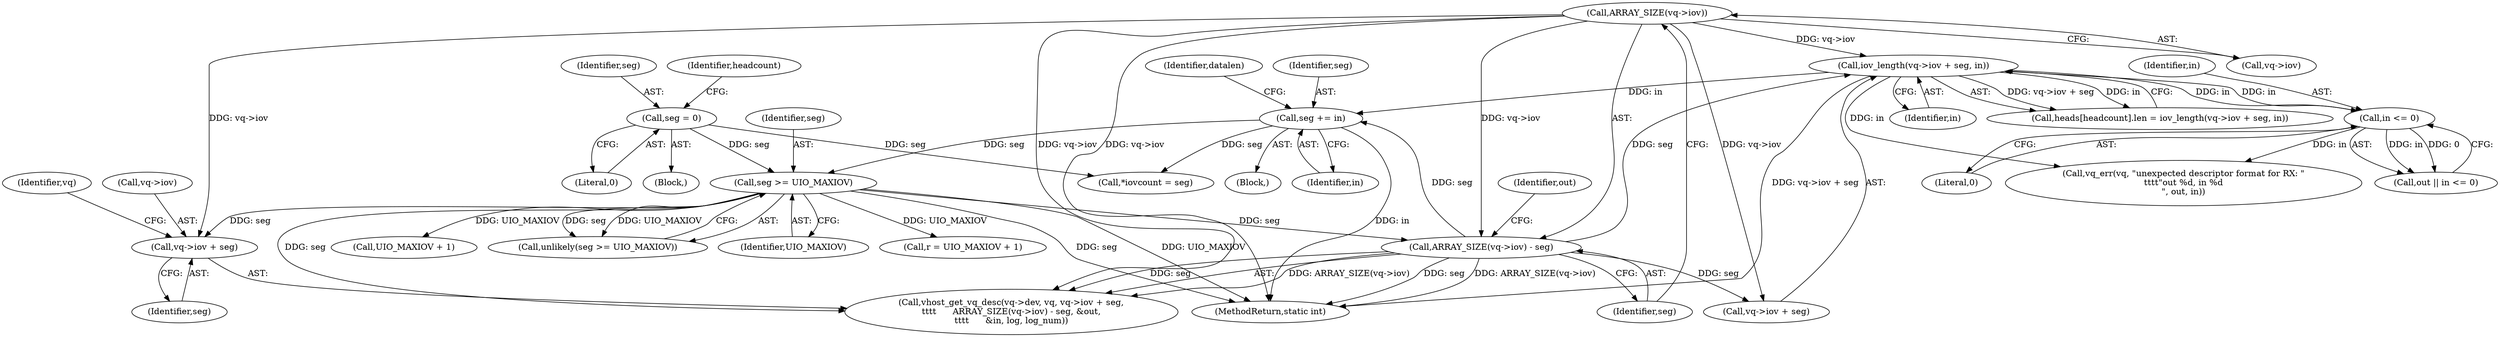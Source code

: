 digraph "0_linux_d8316f3991d207fe32881a9ac20241be8fa2bad0@pointer" {
"1000153" [label="(Call,vq->iov + seg)"];
"1000159" [label="(Call,ARRAY_SIZE(vq->iov))"];
"1000137" [label="(Call,seg >= UIO_MAXIOV)"];
"1000113" [label="(Call,seg = 0)"];
"1000240" [label="(Call,seg += in)"];
"1000224" [label="(Call,iov_length(vq->iov + seg, in))"];
"1000158" [label="(Call,ARRAY_SIZE(vq->iov) - seg)"];
"1000185" [label="(Call,in <= 0)"];
"1000241" [label="(Identifier,seg)"];
"1000157" [label="(Identifier,seg)"];
"1000271" [label="(Call,UIO_MAXIOV + 1)"];
"1000114" [label="(Identifier,seg)"];
"1000137" [label="(Call,seg >= UIO_MAXIOV)"];
"1000160" [label="(Call,vq->iov)"];
"1000134" [label="(Block,)"];
"1000148" [label="(Call,vhost_get_vq_desc(vq->dev, vq, vq->iov + seg,\n\t\t\t\t      ARRAY_SIZE(vq->iov) - seg, &out,\n\t\t\t\t      &in, log, log_num))"];
"1000136" [label="(Call,unlikely(seg >= UIO_MAXIOV))"];
"1000186" [label="(Identifier,in)"];
"1000224" [label="(Call,iov_length(vq->iov + seg, in))"];
"1000113" [label="(Call,seg = 0)"];
"1000165" [label="(Identifier,out)"];
"1000283" [label="(MethodReturn,static int)"];
"1000252" [label="(Call,*iovcount = seg)"];
"1000161" [label="(Identifier,vq)"];
"1000240" [label="(Call,seg += in)"];
"1000230" [label="(Identifier,in)"];
"1000115" [label="(Literal,0)"];
"1000189" [label="(Call,vq_err(vq, \"unexpected descriptor format for RX: \"\n\t\t\t\t\"out %d, in %d\n\", out, in))"];
"1000225" [label="(Call,vq->iov + seg)"];
"1000187" [label="(Literal,0)"];
"1000163" [label="(Identifier,seg)"];
"1000159" [label="(Call,ARRAY_SIZE(vq->iov))"];
"1000185" [label="(Call,in <= 0)"];
"1000118" [label="(Identifier,headcount)"];
"1000158" [label="(Call,ARRAY_SIZE(vq->iov) - seg)"];
"1000242" [label="(Identifier,in)"];
"1000139" [label="(Identifier,UIO_MAXIOV)"];
"1000153" [label="(Call,vq->iov + seg)"];
"1000218" [label="(Call,heads[headcount].len = iov_length(vq->iov + seg, in))"];
"1000129" [label="(Identifier,datalen)"];
"1000183" [label="(Call,out || in <= 0)"];
"1000138" [label="(Identifier,seg)"];
"1000269" [label="(Call,r = UIO_MAXIOV + 1)"];
"1000109" [label="(Block,)"];
"1000154" [label="(Call,vq->iov)"];
"1000153" -> "1000148"  [label="AST: "];
"1000153" -> "1000157"  [label="CFG: "];
"1000154" -> "1000153"  [label="AST: "];
"1000157" -> "1000153"  [label="AST: "];
"1000161" -> "1000153"  [label="CFG: "];
"1000159" -> "1000153"  [label="DDG: vq->iov"];
"1000137" -> "1000153"  [label="DDG: seg"];
"1000159" -> "1000158"  [label="AST: "];
"1000159" -> "1000160"  [label="CFG: "];
"1000160" -> "1000159"  [label="AST: "];
"1000163" -> "1000159"  [label="CFG: "];
"1000159" -> "1000283"  [label="DDG: vq->iov"];
"1000159" -> "1000148"  [label="DDG: vq->iov"];
"1000159" -> "1000158"  [label="DDG: vq->iov"];
"1000159" -> "1000224"  [label="DDG: vq->iov"];
"1000159" -> "1000225"  [label="DDG: vq->iov"];
"1000137" -> "1000136"  [label="AST: "];
"1000137" -> "1000139"  [label="CFG: "];
"1000138" -> "1000137"  [label="AST: "];
"1000139" -> "1000137"  [label="AST: "];
"1000136" -> "1000137"  [label="CFG: "];
"1000137" -> "1000283"  [label="DDG: UIO_MAXIOV"];
"1000137" -> "1000283"  [label="DDG: seg"];
"1000137" -> "1000136"  [label="DDG: seg"];
"1000137" -> "1000136"  [label="DDG: UIO_MAXIOV"];
"1000113" -> "1000137"  [label="DDG: seg"];
"1000240" -> "1000137"  [label="DDG: seg"];
"1000137" -> "1000148"  [label="DDG: seg"];
"1000137" -> "1000158"  [label="DDG: seg"];
"1000137" -> "1000269"  [label="DDG: UIO_MAXIOV"];
"1000137" -> "1000271"  [label="DDG: UIO_MAXIOV"];
"1000113" -> "1000109"  [label="AST: "];
"1000113" -> "1000115"  [label="CFG: "];
"1000114" -> "1000113"  [label="AST: "];
"1000115" -> "1000113"  [label="AST: "];
"1000118" -> "1000113"  [label="CFG: "];
"1000113" -> "1000252"  [label="DDG: seg"];
"1000240" -> "1000134"  [label="AST: "];
"1000240" -> "1000242"  [label="CFG: "];
"1000241" -> "1000240"  [label="AST: "];
"1000242" -> "1000240"  [label="AST: "];
"1000129" -> "1000240"  [label="CFG: "];
"1000240" -> "1000283"  [label="DDG: in"];
"1000224" -> "1000240"  [label="DDG: in"];
"1000158" -> "1000240"  [label="DDG: seg"];
"1000240" -> "1000252"  [label="DDG: seg"];
"1000224" -> "1000218"  [label="AST: "];
"1000224" -> "1000230"  [label="CFG: "];
"1000225" -> "1000224"  [label="AST: "];
"1000230" -> "1000224"  [label="AST: "];
"1000218" -> "1000224"  [label="CFG: "];
"1000224" -> "1000283"  [label="DDG: vq->iov + seg"];
"1000224" -> "1000185"  [label="DDG: in"];
"1000224" -> "1000189"  [label="DDG: in"];
"1000224" -> "1000218"  [label="DDG: vq->iov + seg"];
"1000224" -> "1000218"  [label="DDG: in"];
"1000158" -> "1000224"  [label="DDG: seg"];
"1000185" -> "1000224"  [label="DDG: in"];
"1000158" -> "1000148"  [label="AST: "];
"1000158" -> "1000163"  [label="CFG: "];
"1000163" -> "1000158"  [label="AST: "];
"1000165" -> "1000158"  [label="CFG: "];
"1000158" -> "1000283"  [label="DDG: ARRAY_SIZE(vq->iov)"];
"1000158" -> "1000283"  [label="DDG: seg"];
"1000158" -> "1000148"  [label="DDG: ARRAY_SIZE(vq->iov)"];
"1000158" -> "1000148"  [label="DDG: seg"];
"1000158" -> "1000225"  [label="DDG: seg"];
"1000185" -> "1000183"  [label="AST: "];
"1000185" -> "1000187"  [label="CFG: "];
"1000186" -> "1000185"  [label="AST: "];
"1000187" -> "1000185"  [label="AST: "];
"1000183" -> "1000185"  [label="CFG: "];
"1000185" -> "1000183"  [label="DDG: in"];
"1000185" -> "1000183"  [label="DDG: 0"];
"1000185" -> "1000189"  [label="DDG: in"];
}

